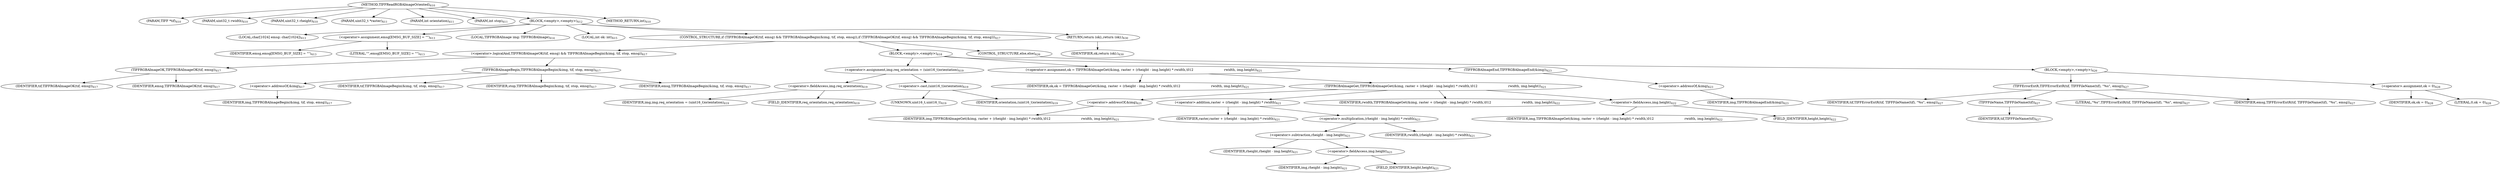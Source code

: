 digraph "TIFFReadRGBAImageOriented" {  
"46853" [label = <(METHOD,TIFFReadRGBAImageOriented)<SUB>610</SUB>> ]
"46854" [label = <(PARAM,TIFF *tif)<SUB>610</SUB>> ]
"46855" [label = <(PARAM,uint32_t rwidth)<SUB>610</SUB>> ]
"46856" [label = <(PARAM,uint32_t rheight)<SUB>610</SUB>> ]
"46857" [label = <(PARAM,uint32_t *raster)<SUB>611</SUB>> ]
"46858" [label = <(PARAM,int orientation)<SUB>611</SUB>> ]
"46859" [label = <(PARAM,int stop)<SUB>611</SUB>> ]
"46860" [label = <(BLOCK,&lt;empty&gt;,&lt;empty&gt;)<SUB>612</SUB>> ]
"46861" [label = <(LOCAL,char[1024] emsg: char[1024])<SUB>613</SUB>> ]
"46862" [label = <(&lt;operator&gt;.assignment,emsg[EMSG_BUF_SIZE] = &quot;&quot;)<SUB>613</SUB>> ]
"46863" [label = <(IDENTIFIER,emsg,emsg[EMSG_BUF_SIZE] = &quot;&quot;)<SUB>613</SUB>> ]
"46864" [label = <(LITERAL,&quot;&quot;,emsg[EMSG_BUF_SIZE] = &quot;&quot;)<SUB>613</SUB>> ]
"46865" [label = <(LOCAL,TIFFRGBAImage img: TIFFRGBAImage)<SUB>614</SUB>> ]
"46866" [label = <(LOCAL,int ok: int)<SUB>615</SUB>> ]
"46867" [label = <(CONTROL_STRUCTURE,if (TIFFRGBAImageOK(tif, emsg) &amp;&amp; TIFFRGBAImageBegin(&amp;img, tif, stop, emsg)),if (TIFFRGBAImageOK(tif, emsg) &amp;&amp; TIFFRGBAImageBegin(&amp;img, tif, stop, emsg)))<SUB>617</SUB>> ]
"46868" [label = <(&lt;operator&gt;.logicalAnd,TIFFRGBAImageOK(tif, emsg) &amp;&amp; TIFFRGBAImageBegin(&amp;img, tif, stop, emsg))<SUB>617</SUB>> ]
"46869" [label = <(TIFFRGBAImageOK,TIFFRGBAImageOK(tif, emsg))<SUB>617</SUB>> ]
"46870" [label = <(IDENTIFIER,tif,TIFFRGBAImageOK(tif, emsg))<SUB>617</SUB>> ]
"46871" [label = <(IDENTIFIER,emsg,TIFFRGBAImageOK(tif, emsg))<SUB>617</SUB>> ]
"46872" [label = <(TIFFRGBAImageBegin,TIFFRGBAImageBegin(&amp;img, tif, stop, emsg))<SUB>617</SUB>> ]
"46873" [label = <(&lt;operator&gt;.addressOf,&amp;img)<SUB>617</SUB>> ]
"46874" [label = <(IDENTIFIER,img,TIFFRGBAImageBegin(&amp;img, tif, stop, emsg))<SUB>617</SUB>> ]
"46875" [label = <(IDENTIFIER,tif,TIFFRGBAImageBegin(&amp;img, tif, stop, emsg))<SUB>617</SUB>> ]
"46876" [label = <(IDENTIFIER,stop,TIFFRGBAImageBegin(&amp;img, tif, stop, emsg))<SUB>617</SUB>> ]
"46877" [label = <(IDENTIFIER,emsg,TIFFRGBAImageBegin(&amp;img, tif, stop, emsg))<SUB>617</SUB>> ]
"46878" [label = <(BLOCK,&lt;empty&gt;,&lt;empty&gt;)<SUB>618</SUB>> ]
"46879" [label = <(&lt;operator&gt;.assignment,img.req_orientation = (uint16_t)orientation)<SUB>619</SUB>> ]
"46880" [label = <(&lt;operator&gt;.fieldAccess,img.req_orientation)<SUB>619</SUB>> ]
"46881" [label = <(IDENTIFIER,img,img.req_orientation = (uint16_t)orientation)<SUB>619</SUB>> ]
"46882" [label = <(FIELD_IDENTIFIER,req_orientation,req_orientation)<SUB>619</SUB>> ]
"46883" [label = <(&lt;operator&gt;.cast,(uint16_t)orientation)<SUB>619</SUB>> ]
"46884" [label = <(UNKNOWN,uint16_t,uint16_t)<SUB>619</SUB>> ]
"46885" [label = <(IDENTIFIER,orientation,(uint16_t)orientation)<SUB>619</SUB>> ]
"46886" [label = <(&lt;operator&gt;.assignment,ok = TIFFRGBAImageGet(&amp;img, raster + (rheight - img.height) * rwidth,\012                              rwidth, img.height))<SUB>621</SUB>> ]
"46887" [label = <(IDENTIFIER,ok,ok = TIFFRGBAImageGet(&amp;img, raster + (rheight - img.height) * rwidth,\012                              rwidth, img.height))<SUB>621</SUB>> ]
"46888" [label = <(TIFFRGBAImageGet,TIFFRGBAImageGet(&amp;img, raster + (rheight - img.height) * rwidth,\012                              rwidth, img.height))<SUB>621</SUB>> ]
"46889" [label = <(&lt;operator&gt;.addressOf,&amp;img)<SUB>621</SUB>> ]
"46890" [label = <(IDENTIFIER,img,TIFFRGBAImageGet(&amp;img, raster + (rheight - img.height) * rwidth,\012                              rwidth, img.height))<SUB>621</SUB>> ]
"46891" [label = <(&lt;operator&gt;.addition,raster + (rheight - img.height) * rwidth)<SUB>621</SUB>> ]
"46892" [label = <(IDENTIFIER,raster,raster + (rheight - img.height) * rwidth)<SUB>621</SUB>> ]
"46893" [label = <(&lt;operator&gt;.multiplication,(rheight - img.height) * rwidth)<SUB>621</SUB>> ]
"46894" [label = <(&lt;operator&gt;.subtraction,rheight - img.height)<SUB>621</SUB>> ]
"46895" [label = <(IDENTIFIER,rheight,rheight - img.height)<SUB>621</SUB>> ]
"46896" [label = <(&lt;operator&gt;.fieldAccess,img.height)<SUB>621</SUB>> ]
"46897" [label = <(IDENTIFIER,img,rheight - img.height)<SUB>621</SUB>> ]
"46898" [label = <(FIELD_IDENTIFIER,height,height)<SUB>621</SUB>> ]
"46899" [label = <(IDENTIFIER,rwidth,(rheight - img.height) * rwidth)<SUB>621</SUB>> ]
"46900" [label = <(IDENTIFIER,rwidth,TIFFRGBAImageGet(&amp;img, raster + (rheight - img.height) * rwidth,\012                              rwidth, img.height))<SUB>622</SUB>> ]
"46901" [label = <(&lt;operator&gt;.fieldAccess,img.height)<SUB>622</SUB>> ]
"46902" [label = <(IDENTIFIER,img,TIFFRGBAImageGet(&amp;img, raster + (rheight - img.height) * rwidth,\012                              rwidth, img.height))<SUB>622</SUB>> ]
"46903" [label = <(FIELD_IDENTIFIER,height,height)<SUB>622</SUB>> ]
"46904" [label = <(TIFFRGBAImageEnd,TIFFRGBAImageEnd(&amp;img))<SUB>623</SUB>> ]
"46905" [label = <(&lt;operator&gt;.addressOf,&amp;img)<SUB>623</SUB>> ]
"46906" [label = <(IDENTIFIER,img,TIFFRGBAImageEnd(&amp;img))<SUB>623</SUB>> ]
"46907" [label = <(CONTROL_STRUCTURE,else,else)<SUB>626</SUB>> ]
"46908" [label = <(BLOCK,&lt;empty&gt;,&lt;empty&gt;)<SUB>626</SUB>> ]
"46909" [label = <(TIFFErrorExtR,TIFFErrorExtR(tif, TIFFFileName(tif), &quot;%s&quot;, emsg))<SUB>627</SUB>> ]
"46910" [label = <(IDENTIFIER,tif,TIFFErrorExtR(tif, TIFFFileName(tif), &quot;%s&quot;, emsg))<SUB>627</SUB>> ]
"46911" [label = <(TIFFFileName,TIFFFileName(tif))<SUB>627</SUB>> ]
"46912" [label = <(IDENTIFIER,tif,TIFFFileName(tif))<SUB>627</SUB>> ]
"46913" [label = <(LITERAL,&quot;%s&quot;,TIFFErrorExtR(tif, TIFFFileName(tif), &quot;%s&quot;, emsg))<SUB>627</SUB>> ]
"46914" [label = <(IDENTIFIER,emsg,TIFFErrorExtR(tif, TIFFFileName(tif), &quot;%s&quot;, emsg))<SUB>627</SUB>> ]
"46915" [label = <(&lt;operator&gt;.assignment,ok = 0)<SUB>628</SUB>> ]
"46916" [label = <(IDENTIFIER,ok,ok = 0)<SUB>628</SUB>> ]
"46917" [label = <(LITERAL,0,ok = 0)<SUB>628</SUB>> ]
"46918" [label = <(RETURN,return (ok);,return (ok);)<SUB>630</SUB>> ]
"46919" [label = <(IDENTIFIER,ok,return (ok);)<SUB>630</SUB>> ]
"46920" [label = <(METHOD_RETURN,int)<SUB>610</SUB>> ]
  "46853" -> "46854" 
  "46853" -> "46855" 
  "46853" -> "46856" 
  "46853" -> "46857" 
  "46853" -> "46858" 
  "46853" -> "46859" 
  "46853" -> "46860" 
  "46853" -> "46920" 
  "46860" -> "46861" 
  "46860" -> "46862" 
  "46860" -> "46865" 
  "46860" -> "46866" 
  "46860" -> "46867" 
  "46860" -> "46918" 
  "46862" -> "46863" 
  "46862" -> "46864" 
  "46867" -> "46868" 
  "46867" -> "46878" 
  "46867" -> "46907" 
  "46868" -> "46869" 
  "46868" -> "46872" 
  "46869" -> "46870" 
  "46869" -> "46871" 
  "46872" -> "46873" 
  "46872" -> "46875" 
  "46872" -> "46876" 
  "46872" -> "46877" 
  "46873" -> "46874" 
  "46878" -> "46879" 
  "46878" -> "46886" 
  "46878" -> "46904" 
  "46879" -> "46880" 
  "46879" -> "46883" 
  "46880" -> "46881" 
  "46880" -> "46882" 
  "46883" -> "46884" 
  "46883" -> "46885" 
  "46886" -> "46887" 
  "46886" -> "46888" 
  "46888" -> "46889" 
  "46888" -> "46891" 
  "46888" -> "46900" 
  "46888" -> "46901" 
  "46889" -> "46890" 
  "46891" -> "46892" 
  "46891" -> "46893" 
  "46893" -> "46894" 
  "46893" -> "46899" 
  "46894" -> "46895" 
  "46894" -> "46896" 
  "46896" -> "46897" 
  "46896" -> "46898" 
  "46901" -> "46902" 
  "46901" -> "46903" 
  "46904" -> "46905" 
  "46905" -> "46906" 
  "46907" -> "46908" 
  "46908" -> "46909" 
  "46908" -> "46915" 
  "46909" -> "46910" 
  "46909" -> "46911" 
  "46909" -> "46913" 
  "46909" -> "46914" 
  "46911" -> "46912" 
  "46915" -> "46916" 
  "46915" -> "46917" 
  "46918" -> "46919" 
}
